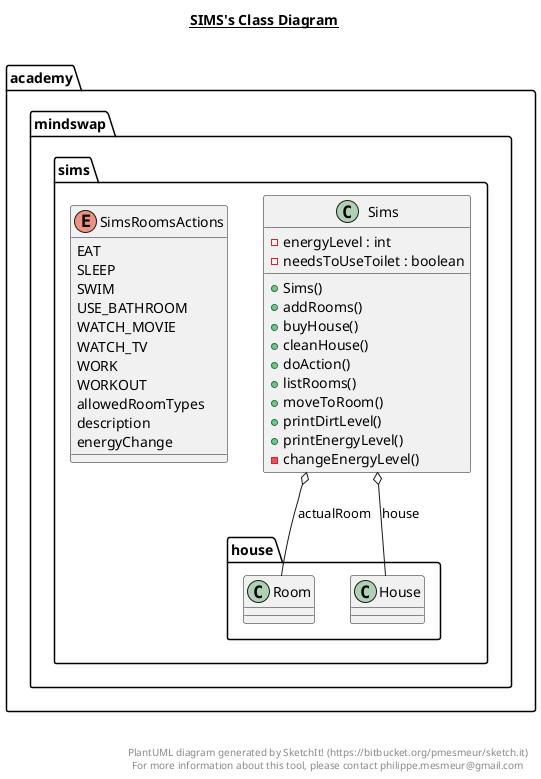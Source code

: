 @startuml

title __SIMS's Class Diagram__\n

  namespace academy.mindswap {
    namespace sims {
      class academy.mindswap.sims.Sims {
          - energyLevel : int
          - needsToUseToilet : boolean
          + Sims()
          + addRooms()
          + buyHouse()
          + cleanHouse()
          + doAction()
          + listRooms()
          + moveToRoom()
          + printDirtLevel()
          + printEnergyLevel()
          - changeEnergyLevel()
      }
    }
  }
  

  namespace academy.mindswap {
    namespace sims {
      enum SimsRoomsActions {
        EAT
        SLEEP
        SWIM
        USE_BATHROOM
        WATCH_MOVIE
        WATCH_TV
        WORK
        WORKOUT
        allowedRoomTypes
        description
        energyChange
      }
    }
  }
  

  academy.mindswap.sims.Sims o-- academy.mindswap.sims.house.Room : actualRoom
  academy.mindswap.sims.Sims o-- academy.mindswap.sims.house.House : house


right footer


PlantUML diagram generated by SketchIt! (https://bitbucket.org/pmesmeur/sketch.it)
For more information about this tool, please contact philippe.mesmeur@gmail.com
endfooter

@enduml
